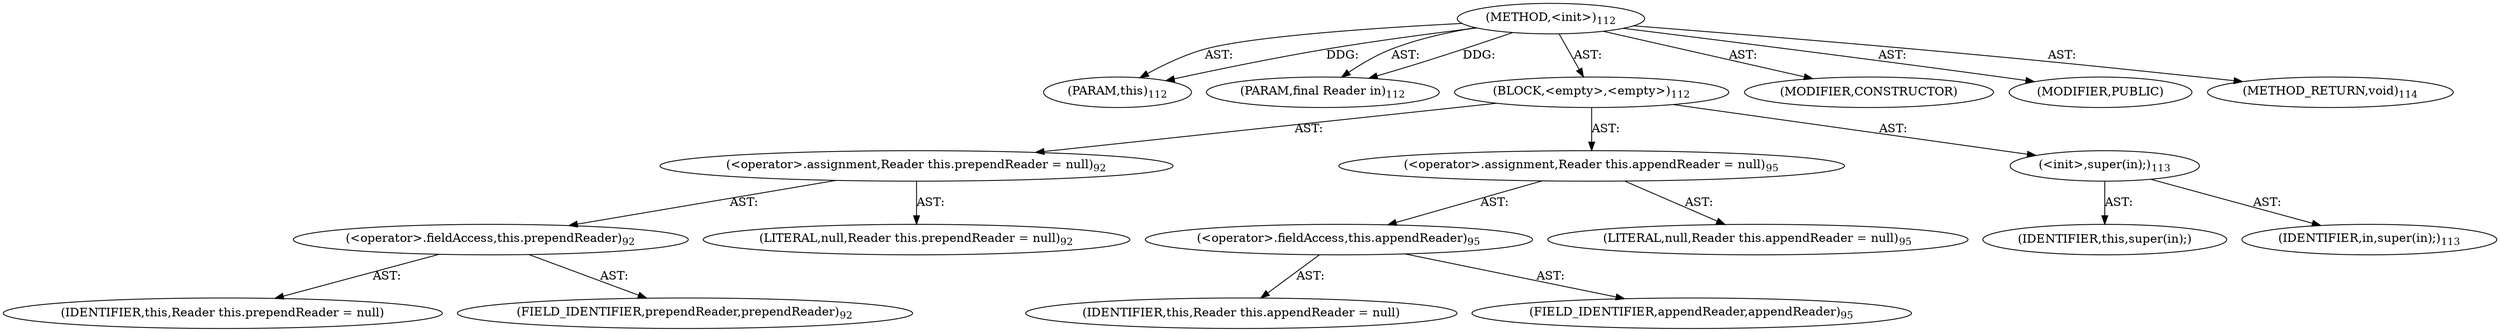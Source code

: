 digraph "&lt;init&gt;" {  
"111669149697" [label = <(METHOD,&lt;init&gt;)<SUB>112</SUB>> ]
"115964116998" [label = <(PARAM,this)<SUB>112</SUB>> ]
"115964116999" [label = <(PARAM,final Reader in)<SUB>112</SUB>> ]
"25769803777" [label = <(BLOCK,&lt;empty&gt;,&lt;empty&gt;)<SUB>112</SUB>> ]
"30064771078" [label = <(&lt;operator&gt;.assignment,Reader this.prependReader = null)<SUB>92</SUB>> ]
"30064771079" [label = <(&lt;operator&gt;.fieldAccess,this.prependReader)<SUB>92</SUB>> ]
"68719476753" [label = <(IDENTIFIER,this,Reader this.prependReader = null)> ]
"55834574850" [label = <(FIELD_IDENTIFIER,prependReader,prependReader)<SUB>92</SUB>> ]
"90194313218" [label = <(LITERAL,null,Reader this.prependReader = null)<SUB>92</SUB>> ]
"30064771080" [label = <(&lt;operator&gt;.assignment,Reader this.appendReader = null)<SUB>95</SUB>> ]
"30064771081" [label = <(&lt;operator&gt;.fieldAccess,this.appendReader)<SUB>95</SUB>> ]
"68719476754" [label = <(IDENTIFIER,this,Reader this.appendReader = null)> ]
"55834574851" [label = <(FIELD_IDENTIFIER,appendReader,appendReader)<SUB>95</SUB>> ]
"90194313219" [label = <(LITERAL,null,Reader this.appendReader = null)<SUB>95</SUB>> ]
"30064771073" [label = <(&lt;init&gt;,super(in);)<SUB>113</SUB>> ]
"68719476749" [label = <(IDENTIFIER,this,super(in);)> ]
"68719476750" [label = <(IDENTIFIER,in,super(in);)<SUB>113</SUB>> ]
"133143986182" [label = <(MODIFIER,CONSTRUCTOR)> ]
"133143986183" [label = <(MODIFIER,PUBLIC)> ]
"128849018881" [label = <(METHOD_RETURN,void)<SUB>114</SUB>> ]
  "111669149697" -> "115964116998"  [ label = "AST: "] 
  "111669149697" -> "115964116999"  [ label = "AST: "] 
  "111669149697" -> "25769803777"  [ label = "AST: "] 
  "111669149697" -> "133143986182"  [ label = "AST: "] 
  "111669149697" -> "133143986183"  [ label = "AST: "] 
  "111669149697" -> "128849018881"  [ label = "AST: "] 
  "25769803777" -> "30064771078"  [ label = "AST: "] 
  "25769803777" -> "30064771080"  [ label = "AST: "] 
  "25769803777" -> "30064771073"  [ label = "AST: "] 
  "30064771078" -> "30064771079"  [ label = "AST: "] 
  "30064771078" -> "90194313218"  [ label = "AST: "] 
  "30064771079" -> "68719476753"  [ label = "AST: "] 
  "30064771079" -> "55834574850"  [ label = "AST: "] 
  "30064771080" -> "30064771081"  [ label = "AST: "] 
  "30064771080" -> "90194313219"  [ label = "AST: "] 
  "30064771081" -> "68719476754"  [ label = "AST: "] 
  "30064771081" -> "55834574851"  [ label = "AST: "] 
  "30064771073" -> "68719476749"  [ label = "AST: "] 
  "30064771073" -> "68719476750"  [ label = "AST: "] 
  "111669149697" -> "115964116998"  [ label = "DDG: "] 
  "111669149697" -> "115964116999"  [ label = "DDG: "] 
}
